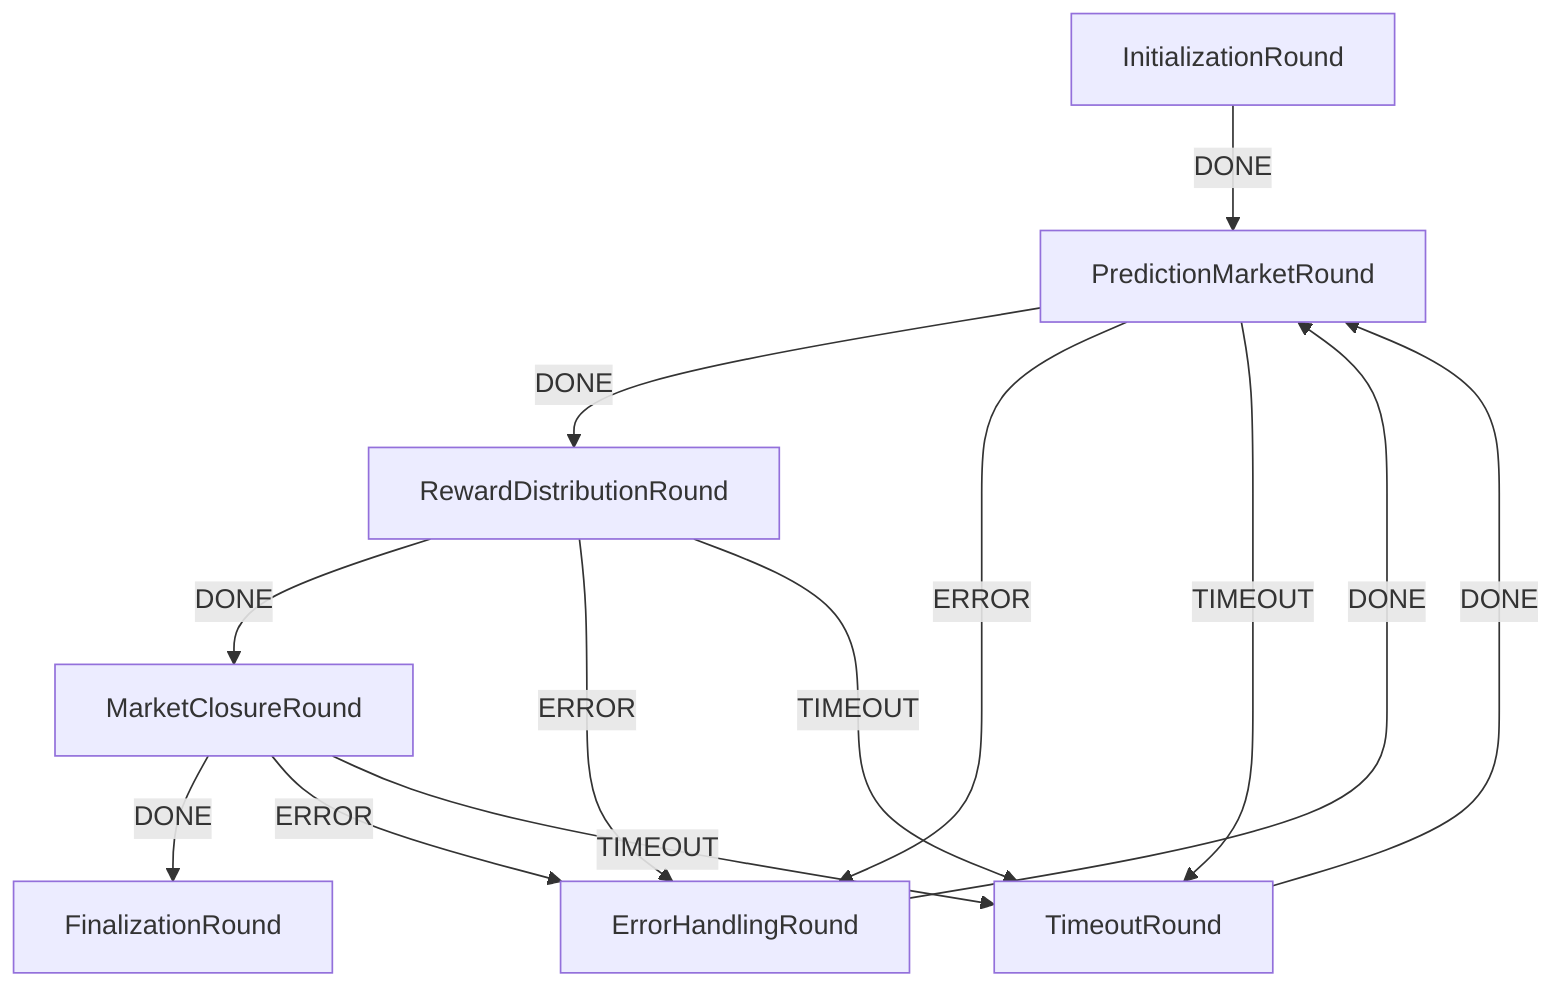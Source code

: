 graph TD
  InitializationRound
  PredictionMarketRound
  TimeoutRound
  RewardDistributionRound
  InitializationRound
  ErrorHandlingRound
  FinalizationRound
  MarketClosureRound
  InitializationRound -->|DONE| PredictionMarketRound
  PredictionMarketRound -->|DONE| RewardDistributionRound
  PredictionMarketRound -->|ERROR| ErrorHandlingRound
  PredictionMarketRound -->|TIMEOUT| TimeoutRound
  RewardDistributionRound -->|DONE| MarketClosureRound
  RewardDistributionRound -->|ERROR| ErrorHandlingRound
  RewardDistributionRound -->|TIMEOUT| TimeoutRound
  MarketClosureRound -->|DONE| FinalizationRound
  MarketClosureRound -->|ERROR| ErrorHandlingRound
  MarketClosureRound -->|TIMEOUT| TimeoutRound
  ErrorHandlingRound -->|DONE| PredictionMarketRound
  TimeoutRound -->|DONE| PredictionMarketRound